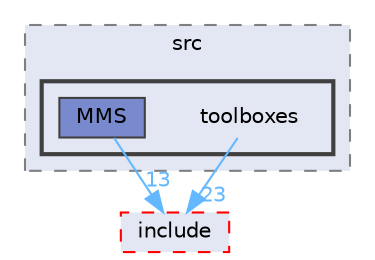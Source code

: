 digraph "Common/src/toolboxes"
{
 // LATEX_PDF_SIZE
  bgcolor="transparent";
  edge [fontname=Helvetica,fontsize=10,labelfontname=Helvetica,labelfontsize=10];
  node [fontname=Helvetica,fontsize=10,shape=box,height=0.2,width=0.4];
  compound=true
  subgraph clusterdir_3752367cbca4c9b58dde90984de9bccc {
    graph [ bgcolor="#e3e7f4", pencolor="grey50", label="src", fontname=Helvetica,fontsize=10 style="filled,dashed", URL="dir_3752367cbca4c9b58dde90984de9bccc.html",tooltip=""]
  subgraph clusterdir_13bc7e962b412d68890c2d3a34e8ccf7 {
    graph [ bgcolor="#e3e7f4", pencolor="grey25", label="", fontname=Helvetica,fontsize=10 style="filled,bold", URL="dir_13bc7e962b412d68890c2d3a34e8ccf7.html",tooltip=""]
    dir_13bc7e962b412d68890c2d3a34e8ccf7 [shape=plaintext, label="toolboxes"];
  dir_6eba940c2c0b86923659b2129a04577d [label="MMS", fillcolor="#788acd", color="grey25", style="filled", URL="dir_6eba940c2c0b86923659b2129a04577d.html",tooltip=""];
  }
  }
  dir_92cb2900980f09bf257878861626e98f [label="include", fillcolor="#e3e7f4", color="red", style="filled,dashed", URL="dir_92cb2900980f09bf257878861626e98f.html",tooltip=""];
  dir_13bc7e962b412d68890c2d3a34e8ccf7->dir_92cb2900980f09bf257878861626e98f [headlabel="23", labeldistance=1.5 headhref="dir_000095_000046.html" href="dir_000095_000046.html" color="steelblue1" fontcolor="steelblue1"];
  dir_6eba940c2c0b86923659b2129a04577d->dir_92cb2900980f09bf257878861626e98f [headlabel="13", labeldistance=1.5 headhref="dir_000066_000046.html" href="dir_000066_000046.html" color="steelblue1" fontcolor="steelblue1"];
}
